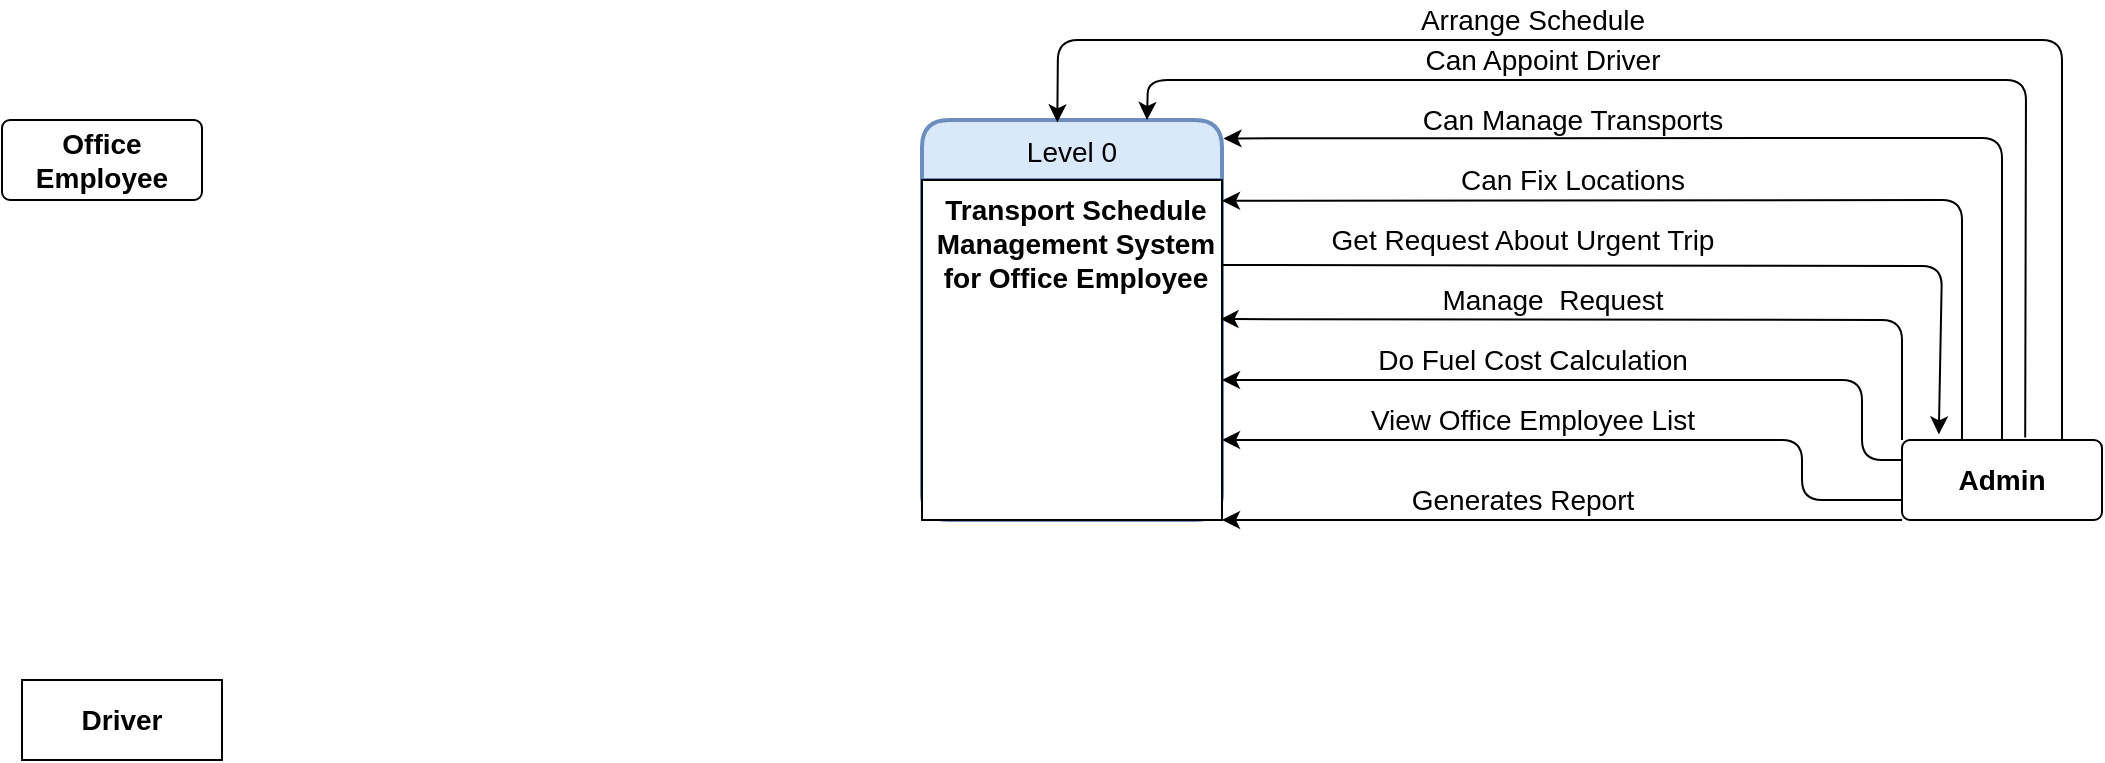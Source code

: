 <mxfile version="15.3.3" type="github">
  <diagram id="MAaFVeC6H0J-vM4f-zfk" name="Page-1">
    <mxGraphModel dx="1036" dy="571" grid="1" gridSize="10" guides="1" tooltips="1" connect="1" arrows="1" fold="1" page="1" pageScale="1" pageWidth="1169" pageHeight="827" math="0" shadow="0">
      <root>
        <mxCell id="0" />
        <mxCell id="1" parent="0" />
        <mxCell id="Z31YwW47jr1Y_mebFR8F-1" value="Level 0" style="swimlane;childLayout=stackLayout;horizontal=1;startSize=30;horizontalStack=0;rounded=1;fontSize=14;fontStyle=0;strokeWidth=2;resizeParent=0;resizeLast=1;shadow=0;dashed=0;align=center;hachureGap=4;pointerEvents=0;fillColor=#dae8fc;strokeColor=#6c8ebf;" vertex="1" parent="1">
          <mxGeometry x="530" y="360" width="150" height="200" as="geometry" />
        </mxCell>
        <mxCell id="Z31YwW47jr1Y_mebFR8F-2" value="Transport Schedule &#xa;Management System &#xa;for Office Employee" style="align=center;spacingLeft=4;fontSize=14;verticalAlign=top;resizable=0;rotatable=0;part=1;fontStyle=1" vertex="1" parent="Z31YwW47jr1Y_mebFR8F-1">
          <mxGeometry y="30" width="150" height="170" as="geometry" />
        </mxCell>
        <mxCell id="Z31YwW47jr1Y_mebFR8F-4" value="&lt;b&gt;Admin&lt;/b&gt;" style="rounded=1;arcSize=10;whiteSpace=wrap;html=1;align=center;hachureGap=4;pointerEvents=0;fontSize=14;" vertex="1" parent="1">
          <mxGeometry x="1020" y="520" width="100" height="40" as="geometry" />
        </mxCell>
        <mxCell id="Z31YwW47jr1Y_mebFR8F-5" value="&lt;b&gt;Driver&lt;/b&gt;" style="whiteSpace=wrap;html=1;align=center;hachureGap=4;pointerEvents=0;fontSize=14;" vertex="1" parent="1">
          <mxGeometry x="80" y="640" width="100" height="40" as="geometry" />
        </mxCell>
        <mxCell id="Z31YwW47jr1Y_mebFR8F-6" value="&lt;b&gt;Office Employee&lt;/b&gt;" style="rounded=1;arcSize=10;whiteSpace=wrap;html=1;align=center;hachureGap=4;pointerEvents=0;fontSize=14;" vertex="1" parent="1">
          <mxGeometry x="70" y="360" width="100" height="40" as="geometry" />
        </mxCell>
        <mxCell id="Z31YwW47jr1Y_mebFR8F-7" value="" style="endArrow=classic;html=1;fontSize=14;sourcePerimeterSpacing=8;targetPerimeterSpacing=8;entryX=0.451;entryY=0.006;entryDx=0;entryDy=0;entryPerimeter=0;" edge="1" parent="1" target="Z31YwW47jr1Y_mebFR8F-1">
          <mxGeometry width="50" height="50" relative="1" as="geometry">
            <mxPoint x="1100" y="520" as="sourcePoint" />
            <mxPoint x="640" y="400" as="targetPoint" />
            <Array as="points">
              <mxPoint x="1100" y="320" />
              <mxPoint x="598" y="320" />
            </Array>
          </mxGeometry>
        </mxCell>
        <mxCell id="Z31YwW47jr1Y_mebFR8F-8" value="Arrange Schedule" style="text;html=1;align=center;verticalAlign=middle;resizable=0;points=[];autosize=1;strokeColor=none;fillColor=none;fontSize=14;" vertex="1" parent="1">
          <mxGeometry x="770" y="300" width="130" height="20" as="geometry" />
        </mxCell>
        <mxCell id="Z31YwW47jr1Y_mebFR8F-9" value="" style="endArrow=classic;html=1;fontSize=14;sourcePerimeterSpacing=8;targetPerimeterSpacing=8;exitX=0.616;exitY=-0.03;exitDx=0;exitDy=0;exitPerimeter=0;entryX=0.75;entryY=0;entryDx=0;entryDy=0;" edge="1" parent="1" source="Z31YwW47jr1Y_mebFR8F-4" target="Z31YwW47jr1Y_mebFR8F-1">
          <mxGeometry width="50" height="50" relative="1" as="geometry">
            <mxPoint x="800" y="450" as="sourcePoint" />
            <mxPoint x="850" y="400" as="targetPoint" />
            <Array as="points">
              <mxPoint x="1082" y="340" />
              <mxPoint x="643" y="340" />
            </Array>
          </mxGeometry>
        </mxCell>
        <mxCell id="Z31YwW47jr1Y_mebFR8F-10" value="&lt;span style=&quot;font-style: normal&quot;&gt;Can Appoint Driver&lt;/span&gt;" style="edgeLabel;html=1;align=center;verticalAlign=middle;resizable=0;points=[];fontSize=14;fontStyle=2" vertex="1" connectable="0" parent="Z31YwW47jr1Y_mebFR8F-9">
          <mxGeometry x="0.499" y="-4" relative="1" as="geometry">
            <mxPoint x="57" y="-6" as="offset" />
          </mxGeometry>
        </mxCell>
        <mxCell id="Z31YwW47jr1Y_mebFR8F-11" value="" style="endArrow=classic;html=1;fontSize=14;sourcePerimeterSpacing=8;targetPerimeterSpacing=8;exitX=0.5;exitY=0;exitDx=0;exitDy=0;entryX=1.005;entryY=0.046;entryDx=0;entryDy=0;entryPerimeter=0;" edge="1" parent="1" source="Z31YwW47jr1Y_mebFR8F-4" target="Z31YwW47jr1Y_mebFR8F-1">
          <mxGeometry width="50" height="50" relative="1" as="geometry">
            <mxPoint x="800" y="450" as="sourcePoint" />
            <mxPoint x="670" y="357" as="targetPoint" />
            <Array as="points">
              <mxPoint x="1070" y="369" />
            </Array>
          </mxGeometry>
        </mxCell>
        <mxCell id="Z31YwW47jr1Y_mebFR8F-12" value="Can Manage Transports" style="text;html=1;align=center;verticalAlign=middle;resizable=0;points=[];autosize=1;strokeColor=none;fillColor=none;fontSize=14;" vertex="1" parent="1">
          <mxGeometry x="770" y="350" width="170" height="20" as="geometry" />
        </mxCell>
        <mxCell id="Z31YwW47jr1Y_mebFR8F-14" value="" style="endArrow=classic;html=1;fontSize=14;sourcePerimeterSpacing=8;targetPerimeterSpacing=8;entryX=1;entryY=0.061;entryDx=0;entryDy=0;entryPerimeter=0;" edge="1" parent="1" target="Z31YwW47jr1Y_mebFR8F-2">
          <mxGeometry width="50" height="50" relative="1" as="geometry">
            <mxPoint x="1050" y="520" as="sourcePoint" />
            <mxPoint x="850" y="500" as="targetPoint" />
            <Array as="points">
              <mxPoint x="1050" y="400" />
            </Array>
          </mxGeometry>
        </mxCell>
        <mxCell id="Z31YwW47jr1Y_mebFR8F-15" value="Can Fix Locations" style="text;html=1;align=center;verticalAlign=middle;resizable=0;points=[];autosize=1;strokeColor=none;fillColor=none;fontSize=14;" vertex="1" parent="1">
          <mxGeometry x="790" y="380" width="130" height="20" as="geometry" />
        </mxCell>
        <mxCell id="Z31YwW47jr1Y_mebFR8F-16" value="" style="endArrow=classic;html=1;fontSize=14;sourcePerimeterSpacing=8;targetPerimeterSpacing=8;entryX=0.184;entryY=-0.07;entryDx=0;entryDy=0;exitX=1;exitY=0.25;exitDx=0;exitDy=0;entryPerimeter=0;" edge="1" parent="1" source="Z31YwW47jr1Y_mebFR8F-2" target="Z31YwW47jr1Y_mebFR8F-4">
          <mxGeometry width="50" height="50" relative="1" as="geometry">
            <mxPoint x="960" y="500" as="sourcePoint" />
            <mxPoint x="850" y="500" as="targetPoint" />
            <Array as="points">
              <mxPoint x="1040" y="433" />
            </Array>
          </mxGeometry>
        </mxCell>
        <mxCell id="Z31YwW47jr1Y_mebFR8F-17" value="Get Request About Urgent Trip" style="text;html=1;align=center;verticalAlign=middle;resizable=0;points=[];autosize=1;strokeColor=none;fillColor=none;fontSize=14;" vertex="1" parent="1">
          <mxGeometry x="725" y="410" width="210" height="20" as="geometry" />
        </mxCell>
        <mxCell id="Z31YwW47jr1Y_mebFR8F-18" value="" style="endArrow=classic;html=1;fontSize=14;sourcePerimeterSpacing=8;targetPerimeterSpacing=8;exitX=0;exitY=0;exitDx=0;exitDy=0;entryX=0.995;entryY=0.409;entryDx=0;entryDy=0;entryPerimeter=0;" edge="1" parent="1" source="Z31YwW47jr1Y_mebFR8F-4" target="Z31YwW47jr1Y_mebFR8F-2">
          <mxGeometry width="50" height="50" relative="1" as="geometry">
            <mxPoint x="800" y="550" as="sourcePoint" />
            <mxPoint x="850" y="500" as="targetPoint" />
            <Array as="points">
              <mxPoint x="1020" y="460" />
            </Array>
          </mxGeometry>
        </mxCell>
        <mxCell id="Z31YwW47jr1Y_mebFR8F-19" value="Manage&amp;nbsp; Request" style="text;html=1;align=center;verticalAlign=middle;resizable=0;points=[];autosize=1;strokeColor=none;fillColor=none;fontSize=14;" vertex="1" parent="1">
          <mxGeometry x="780" y="440" width="130" height="20" as="geometry" />
        </mxCell>
        <mxCell id="Z31YwW47jr1Y_mebFR8F-20" value="" style="endArrow=classic;html=1;fontSize=14;sourcePerimeterSpacing=8;targetPerimeterSpacing=8;exitX=0;exitY=0.25;exitDx=0;exitDy=0;entryX=1;entryY=0.588;entryDx=0;entryDy=0;entryPerimeter=0;" edge="1" parent="1" source="Z31YwW47jr1Y_mebFR8F-4" target="Z31YwW47jr1Y_mebFR8F-2">
          <mxGeometry width="50" height="50" relative="1" as="geometry">
            <mxPoint x="800" y="550" as="sourcePoint" />
            <mxPoint x="850" y="500" as="targetPoint" />
            <Array as="points">
              <mxPoint x="1000" y="530" />
              <mxPoint x="1000" y="490" />
            </Array>
          </mxGeometry>
        </mxCell>
        <mxCell id="Z31YwW47jr1Y_mebFR8F-21" value="Do Fuel Cost Calculation" style="text;html=1;align=center;verticalAlign=middle;resizable=0;points=[];autosize=1;strokeColor=none;fillColor=none;fontSize=14;" vertex="1" parent="1">
          <mxGeometry x="750" y="470" width="170" height="20" as="geometry" />
        </mxCell>
        <mxCell id="Z31YwW47jr1Y_mebFR8F-22" value="" style="endArrow=classic;html=1;fontSize=14;sourcePerimeterSpacing=8;targetPerimeterSpacing=8;exitX=0;exitY=0.75;exitDx=0;exitDy=0;" edge="1" parent="1" source="Z31YwW47jr1Y_mebFR8F-4">
          <mxGeometry width="50" height="50" relative="1" as="geometry">
            <mxPoint x="800" y="550" as="sourcePoint" />
            <mxPoint x="680" y="520" as="targetPoint" />
            <Array as="points">
              <mxPoint x="970" y="550" />
              <mxPoint x="970" y="520" />
            </Array>
          </mxGeometry>
        </mxCell>
        <mxCell id="Z31YwW47jr1Y_mebFR8F-23" value="View Office Employee List" style="text;html=1;align=center;verticalAlign=middle;resizable=0;points=[];autosize=1;strokeColor=none;fillColor=none;fontSize=14;" vertex="1" parent="1">
          <mxGeometry x="745" y="500" width="180" height="20" as="geometry" />
        </mxCell>
        <mxCell id="Z31YwW47jr1Y_mebFR8F-25" value="" style="endArrow=classic;html=1;fontSize=14;sourcePerimeterSpacing=8;targetPerimeterSpacing=8;exitX=0;exitY=1;exitDx=0;exitDy=0;" edge="1" parent="1" source="Z31YwW47jr1Y_mebFR8F-4">
          <mxGeometry width="50" height="50" relative="1" as="geometry">
            <mxPoint x="800" y="550" as="sourcePoint" />
            <mxPoint x="680" y="560" as="targetPoint" />
          </mxGeometry>
        </mxCell>
        <mxCell id="Z31YwW47jr1Y_mebFR8F-26" value="Generates Report" style="text;html=1;align=center;verticalAlign=middle;resizable=0;points=[];autosize=1;strokeColor=none;fillColor=none;fontSize=14;" vertex="1" parent="1">
          <mxGeometry x="765" y="540" width="130" height="20" as="geometry" />
        </mxCell>
      </root>
    </mxGraphModel>
  </diagram>
</mxfile>
